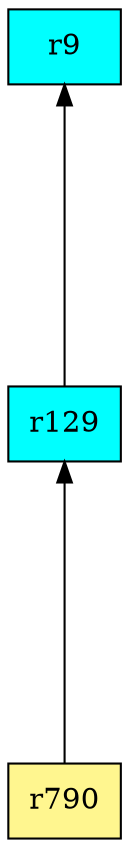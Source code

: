digraph G {
rankdir=BT;ranksep="2.0";
"r9" [shape=record,fillcolor=cyan,style=filled,label="{r9}"];
"r129" [shape=record,fillcolor=cyan,style=filled,label="{r129}"];
"r790" [shape=record,fillcolor=khaki1,style=filled,label="{r790}"];
"r129" -> "r9"
"r790" -> "r129"
}